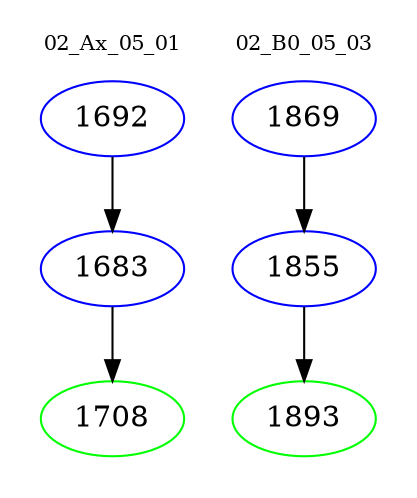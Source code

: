 digraph{
subgraph cluster_0 {
color = white
label = "02_Ax_05_01";
fontsize=10;
T0_1692 [label="1692", color="blue"]
T0_1692 -> T0_1683 [color="black"]
T0_1683 [label="1683", color="blue"]
T0_1683 -> T0_1708 [color="black"]
T0_1708 [label="1708", color="green"]
}
subgraph cluster_1 {
color = white
label = "02_B0_05_03";
fontsize=10;
T1_1869 [label="1869", color="blue"]
T1_1869 -> T1_1855 [color="black"]
T1_1855 [label="1855", color="blue"]
T1_1855 -> T1_1893 [color="black"]
T1_1893 [label="1893", color="green"]
}
}
